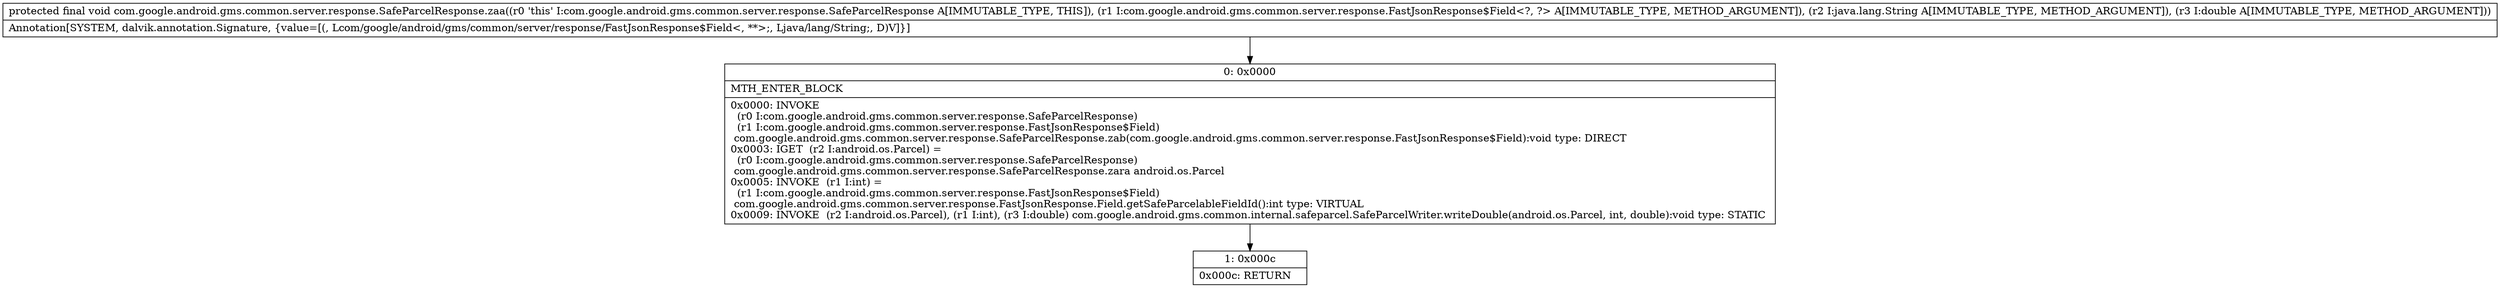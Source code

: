 digraph "CFG forcom.google.android.gms.common.server.response.SafeParcelResponse.zaa(Lcom\/google\/android\/gms\/common\/server\/response\/FastJsonResponse$Field;Ljava\/lang\/String;D)V" {
Node_0 [shape=record,label="{0\:\ 0x0000|MTH_ENTER_BLOCK\l|0x0000: INVOKE  \l  (r0 I:com.google.android.gms.common.server.response.SafeParcelResponse)\l  (r1 I:com.google.android.gms.common.server.response.FastJsonResponse$Field)\l com.google.android.gms.common.server.response.SafeParcelResponse.zab(com.google.android.gms.common.server.response.FastJsonResponse$Field):void type: DIRECT \l0x0003: IGET  (r2 I:android.os.Parcel) = \l  (r0 I:com.google.android.gms.common.server.response.SafeParcelResponse)\l com.google.android.gms.common.server.response.SafeParcelResponse.zara android.os.Parcel \l0x0005: INVOKE  (r1 I:int) = \l  (r1 I:com.google.android.gms.common.server.response.FastJsonResponse$Field)\l com.google.android.gms.common.server.response.FastJsonResponse.Field.getSafeParcelableFieldId():int type: VIRTUAL \l0x0009: INVOKE  (r2 I:android.os.Parcel), (r1 I:int), (r3 I:double) com.google.android.gms.common.internal.safeparcel.SafeParcelWriter.writeDouble(android.os.Parcel, int, double):void type: STATIC \l}"];
Node_1 [shape=record,label="{1\:\ 0x000c|0x000c: RETURN   \l}"];
MethodNode[shape=record,label="{protected final void com.google.android.gms.common.server.response.SafeParcelResponse.zaa((r0 'this' I:com.google.android.gms.common.server.response.SafeParcelResponse A[IMMUTABLE_TYPE, THIS]), (r1 I:com.google.android.gms.common.server.response.FastJsonResponse$Field\<?, ?\> A[IMMUTABLE_TYPE, METHOD_ARGUMENT]), (r2 I:java.lang.String A[IMMUTABLE_TYPE, METHOD_ARGUMENT]), (r3 I:double A[IMMUTABLE_TYPE, METHOD_ARGUMENT]))  | Annotation[SYSTEM, dalvik.annotation.Signature, \{value=[(, Lcom\/google\/android\/gms\/common\/server\/response\/FastJsonResponse$Field\<, **\>;, Ljava\/lang\/String;, D)V]\}]\l}"];
MethodNode -> Node_0;
Node_0 -> Node_1;
}


